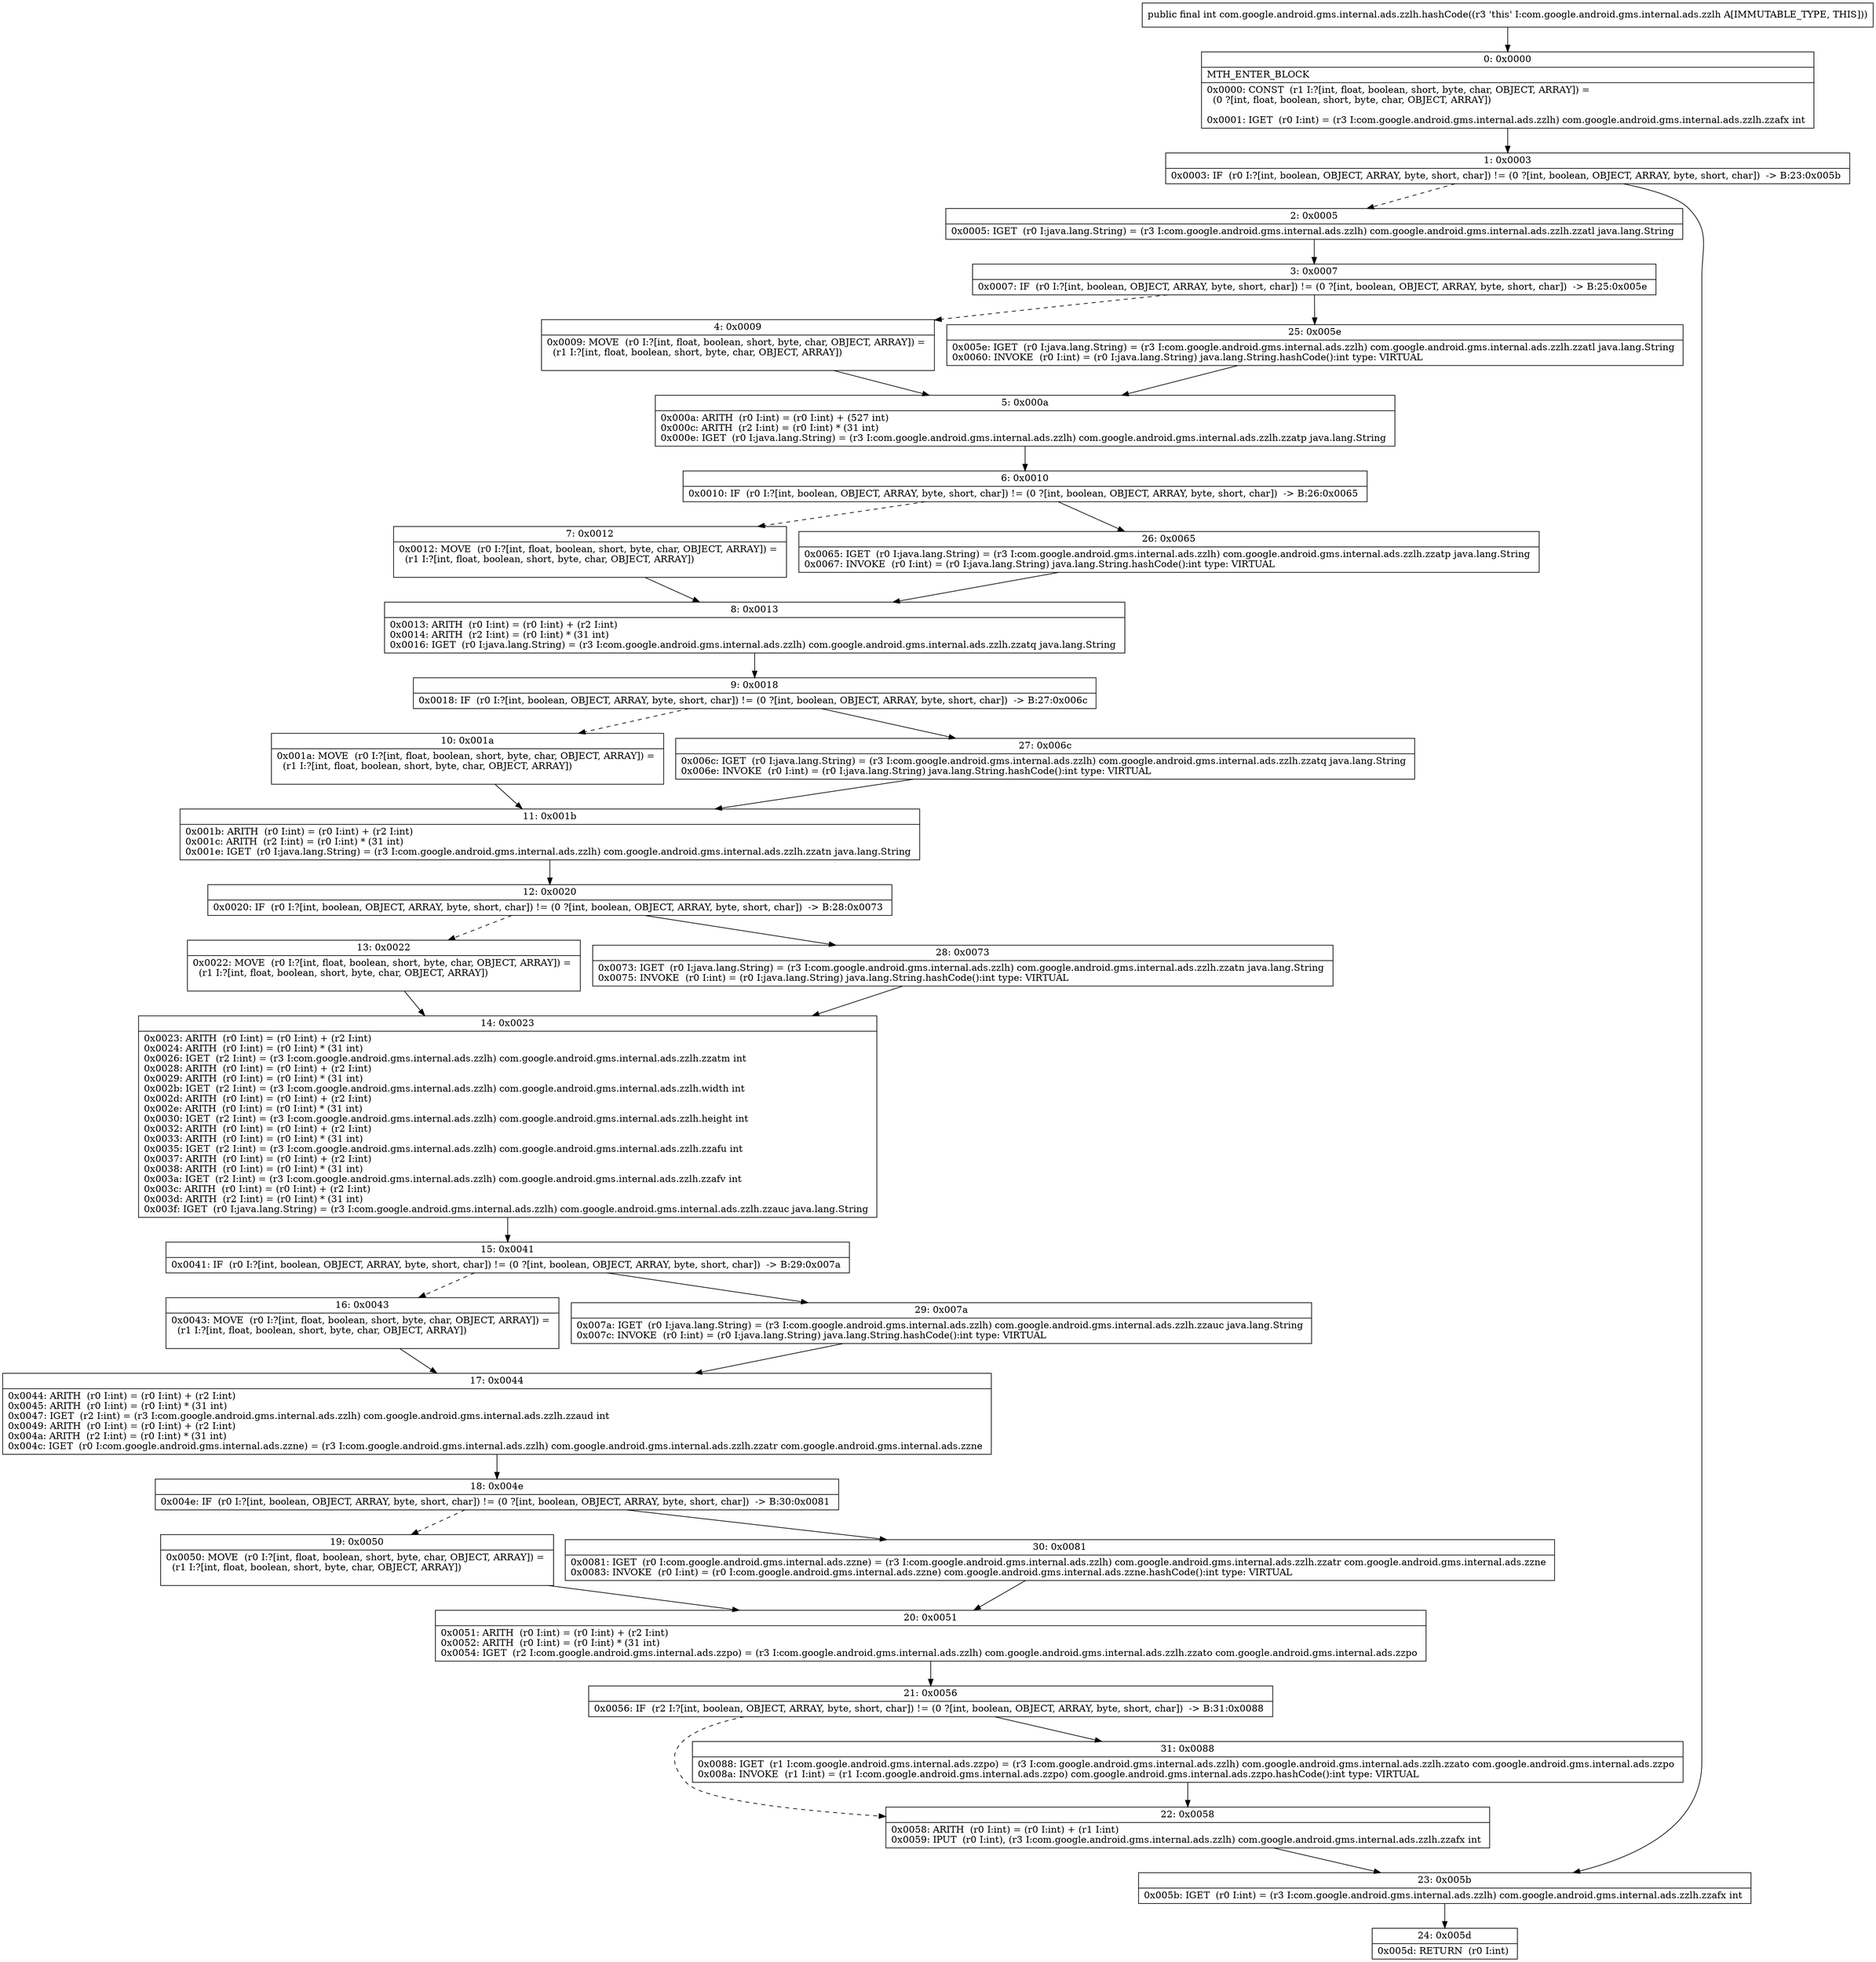 digraph "CFG forcom.google.android.gms.internal.ads.zzlh.hashCode()I" {
Node_0 [shape=record,label="{0\:\ 0x0000|MTH_ENTER_BLOCK\l|0x0000: CONST  (r1 I:?[int, float, boolean, short, byte, char, OBJECT, ARRAY]) = \l  (0 ?[int, float, boolean, short, byte, char, OBJECT, ARRAY])\l \l0x0001: IGET  (r0 I:int) = (r3 I:com.google.android.gms.internal.ads.zzlh) com.google.android.gms.internal.ads.zzlh.zzafx int \l}"];
Node_1 [shape=record,label="{1\:\ 0x0003|0x0003: IF  (r0 I:?[int, boolean, OBJECT, ARRAY, byte, short, char]) != (0 ?[int, boolean, OBJECT, ARRAY, byte, short, char])  \-\> B:23:0x005b \l}"];
Node_2 [shape=record,label="{2\:\ 0x0005|0x0005: IGET  (r0 I:java.lang.String) = (r3 I:com.google.android.gms.internal.ads.zzlh) com.google.android.gms.internal.ads.zzlh.zzatl java.lang.String \l}"];
Node_3 [shape=record,label="{3\:\ 0x0007|0x0007: IF  (r0 I:?[int, boolean, OBJECT, ARRAY, byte, short, char]) != (0 ?[int, boolean, OBJECT, ARRAY, byte, short, char])  \-\> B:25:0x005e \l}"];
Node_4 [shape=record,label="{4\:\ 0x0009|0x0009: MOVE  (r0 I:?[int, float, boolean, short, byte, char, OBJECT, ARRAY]) = \l  (r1 I:?[int, float, boolean, short, byte, char, OBJECT, ARRAY])\l \l}"];
Node_5 [shape=record,label="{5\:\ 0x000a|0x000a: ARITH  (r0 I:int) = (r0 I:int) + (527 int) \l0x000c: ARITH  (r2 I:int) = (r0 I:int) * (31 int) \l0x000e: IGET  (r0 I:java.lang.String) = (r3 I:com.google.android.gms.internal.ads.zzlh) com.google.android.gms.internal.ads.zzlh.zzatp java.lang.String \l}"];
Node_6 [shape=record,label="{6\:\ 0x0010|0x0010: IF  (r0 I:?[int, boolean, OBJECT, ARRAY, byte, short, char]) != (0 ?[int, boolean, OBJECT, ARRAY, byte, short, char])  \-\> B:26:0x0065 \l}"];
Node_7 [shape=record,label="{7\:\ 0x0012|0x0012: MOVE  (r0 I:?[int, float, boolean, short, byte, char, OBJECT, ARRAY]) = \l  (r1 I:?[int, float, boolean, short, byte, char, OBJECT, ARRAY])\l \l}"];
Node_8 [shape=record,label="{8\:\ 0x0013|0x0013: ARITH  (r0 I:int) = (r0 I:int) + (r2 I:int) \l0x0014: ARITH  (r2 I:int) = (r0 I:int) * (31 int) \l0x0016: IGET  (r0 I:java.lang.String) = (r3 I:com.google.android.gms.internal.ads.zzlh) com.google.android.gms.internal.ads.zzlh.zzatq java.lang.String \l}"];
Node_9 [shape=record,label="{9\:\ 0x0018|0x0018: IF  (r0 I:?[int, boolean, OBJECT, ARRAY, byte, short, char]) != (0 ?[int, boolean, OBJECT, ARRAY, byte, short, char])  \-\> B:27:0x006c \l}"];
Node_10 [shape=record,label="{10\:\ 0x001a|0x001a: MOVE  (r0 I:?[int, float, boolean, short, byte, char, OBJECT, ARRAY]) = \l  (r1 I:?[int, float, boolean, short, byte, char, OBJECT, ARRAY])\l \l}"];
Node_11 [shape=record,label="{11\:\ 0x001b|0x001b: ARITH  (r0 I:int) = (r0 I:int) + (r2 I:int) \l0x001c: ARITH  (r2 I:int) = (r0 I:int) * (31 int) \l0x001e: IGET  (r0 I:java.lang.String) = (r3 I:com.google.android.gms.internal.ads.zzlh) com.google.android.gms.internal.ads.zzlh.zzatn java.lang.String \l}"];
Node_12 [shape=record,label="{12\:\ 0x0020|0x0020: IF  (r0 I:?[int, boolean, OBJECT, ARRAY, byte, short, char]) != (0 ?[int, boolean, OBJECT, ARRAY, byte, short, char])  \-\> B:28:0x0073 \l}"];
Node_13 [shape=record,label="{13\:\ 0x0022|0x0022: MOVE  (r0 I:?[int, float, boolean, short, byte, char, OBJECT, ARRAY]) = \l  (r1 I:?[int, float, boolean, short, byte, char, OBJECT, ARRAY])\l \l}"];
Node_14 [shape=record,label="{14\:\ 0x0023|0x0023: ARITH  (r0 I:int) = (r0 I:int) + (r2 I:int) \l0x0024: ARITH  (r0 I:int) = (r0 I:int) * (31 int) \l0x0026: IGET  (r2 I:int) = (r3 I:com.google.android.gms.internal.ads.zzlh) com.google.android.gms.internal.ads.zzlh.zzatm int \l0x0028: ARITH  (r0 I:int) = (r0 I:int) + (r2 I:int) \l0x0029: ARITH  (r0 I:int) = (r0 I:int) * (31 int) \l0x002b: IGET  (r2 I:int) = (r3 I:com.google.android.gms.internal.ads.zzlh) com.google.android.gms.internal.ads.zzlh.width int \l0x002d: ARITH  (r0 I:int) = (r0 I:int) + (r2 I:int) \l0x002e: ARITH  (r0 I:int) = (r0 I:int) * (31 int) \l0x0030: IGET  (r2 I:int) = (r3 I:com.google.android.gms.internal.ads.zzlh) com.google.android.gms.internal.ads.zzlh.height int \l0x0032: ARITH  (r0 I:int) = (r0 I:int) + (r2 I:int) \l0x0033: ARITH  (r0 I:int) = (r0 I:int) * (31 int) \l0x0035: IGET  (r2 I:int) = (r3 I:com.google.android.gms.internal.ads.zzlh) com.google.android.gms.internal.ads.zzlh.zzafu int \l0x0037: ARITH  (r0 I:int) = (r0 I:int) + (r2 I:int) \l0x0038: ARITH  (r0 I:int) = (r0 I:int) * (31 int) \l0x003a: IGET  (r2 I:int) = (r3 I:com.google.android.gms.internal.ads.zzlh) com.google.android.gms.internal.ads.zzlh.zzafv int \l0x003c: ARITH  (r0 I:int) = (r0 I:int) + (r2 I:int) \l0x003d: ARITH  (r2 I:int) = (r0 I:int) * (31 int) \l0x003f: IGET  (r0 I:java.lang.String) = (r3 I:com.google.android.gms.internal.ads.zzlh) com.google.android.gms.internal.ads.zzlh.zzauc java.lang.String \l}"];
Node_15 [shape=record,label="{15\:\ 0x0041|0x0041: IF  (r0 I:?[int, boolean, OBJECT, ARRAY, byte, short, char]) != (0 ?[int, boolean, OBJECT, ARRAY, byte, short, char])  \-\> B:29:0x007a \l}"];
Node_16 [shape=record,label="{16\:\ 0x0043|0x0043: MOVE  (r0 I:?[int, float, boolean, short, byte, char, OBJECT, ARRAY]) = \l  (r1 I:?[int, float, boolean, short, byte, char, OBJECT, ARRAY])\l \l}"];
Node_17 [shape=record,label="{17\:\ 0x0044|0x0044: ARITH  (r0 I:int) = (r0 I:int) + (r2 I:int) \l0x0045: ARITH  (r0 I:int) = (r0 I:int) * (31 int) \l0x0047: IGET  (r2 I:int) = (r3 I:com.google.android.gms.internal.ads.zzlh) com.google.android.gms.internal.ads.zzlh.zzaud int \l0x0049: ARITH  (r0 I:int) = (r0 I:int) + (r2 I:int) \l0x004a: ARITH  (r2 I:int) = (r0 I:int) * (31 int) \l0x004c: IGET  (r0 I:com.google.android.gms.internal.ads.zzne) = (r3 I:com.google.android.gms.internal.ads.zzlh) com.google.android.gms.internal.ads.zzlh.zzatr com.google.android.gms.internal.ads.zzne \l}"];
Node_18 [shape=record,label="{18\:\ 0x004e|0x004e: IF  (r0 I:?[int, boolean, OBJECT, ARRAY, byte, short, char]) != (0 ?[int, boolean, OBJECT, ARRAY, byte, short, char])  \-\> B:30:0x0081 \l}"];
Node_19 [shape=record,label="{19\:\ 0x0050|0x0050: MOVE  (r0 I:?[int, float, boolean, short, byte, char, OBJECT, ARRAY]) = \l  (r1 I:?[int, float, boolean, short, byte, char, OBJECT, ARRAY])\l \l}"];
Node_20 [shape=record,label="{20\:\ 0x0051|0x0051: ARITH  (r0 I:int) = (r0 I:int) + (r2 I:int) \l0x0052: ARITH  (r0 I:int) = (r0 I:int) * (31 int) \l0x0054: IGET  (r2 I:com.google.android.gms.internal.ads.zzpo) = (r3 I:com.google.android.gms.internal.ads.zzlh) com.google.android.gms.internal.ads.zzlh.zzato com.google.android.gms.internal.ads.zzpo \l}"];
Node_21 [shape=record,label="{21\:\ 0x0056|0x0056: IF  (r2 I:?[int, boolean, OBJECT, ARRAY, byte, short, char]) != (0 ?[int, boolean, OBJECT, ARRAY, byte, short, char])  \-\> B:31:0x0088 \l}"];
Node_22 [shape=record,label="{22\:\ 0x0058|0x0058: ARITH  (r0 I:int) = (r0 I:int) + (r1 I:int) \l0x0059: IPUT  (r0 I:int), (r3 I:com.google.android.gms.internal.ads.zzlh) com.google.android.gms.internal.ads.zzlh.zzafx int \l}"];
Node_23 [shape=record,label="{23\:\ 0x005b|0x005b: IGET  (r0 I:int) = (r3 I:com.google.android.gms.internal.ads.zzlh) com.google.android.gms.internal.ads.zzlh.zzafx int \l}"];
Node_24 [shape=record,label="{24\:\ 0x005d|0x005d: RETURN  (r0 I:int) \l}"];
Node_25 [shape=record,label="{25\:\ 0x005e|0x005e: IGET  (r0 I:java.lang.String) = (r3 I:com.google.android.gms.internal.ads.zzlh) com.google.android.gms.internal.ads.zzlh.zzatl java.lang.String \l0x0060: INVOKE  (r0 I:int) = (r0 I:java.lang.String) java.lang.String.hashCode():int type: VIRTUAL \l}"];
Node_26 [shape=record,label="{26\:\ 0x0065|0x0065: IGET  (r0 I:java.lang.String) = (r3 I:com.google.android.gms.internal.ads.zzlh) com.google.android.gms.internal.ads.zzlh.zzatp java.lang.String \l0x0067: INVOKE  (r0 I:int) = (r0 I:java.lang.String) java.lang.String.hashCode():int type: VIRTUAL \l}"];
Node_27 [shape=record,label="{27\:\ 0x006c|0x006c: IGET  (r0 I:java.lang.String) = (r3 I:com.google.android.gms.internal.ads.zzlh) com.google.android.gms.internal.ads.zzlh.zzatq java.lang.String \l0x006e: INVOKE  (r0 I:int) = (r0 I:java.lang.String) java.lang.String.hashCode():int type: VIRTUAL \l}"];
Node_28 [shape=record,label="{28\:\ 0x0073|0x0073: IGET  (r0 I:java.lang.String) = (r3 I:com.google.android.gms.internal.ads.zzlh) com.google.android.gms.internal.ads.zzlh.zzatn java.lang.String \l0x0075: INVOKE  (r0 I:int) = (r0 I:java.lang.String) java.lang.String.hashCode():int type: VIRTUAL \l}"];
Node_29 [shape=record,label="{29\:\ 0x007a|0x007a: IGET  (r0 I:java.lang.String) = (r3 I:com.google.android.gms.internal.ads.zzlh) com.google.android.gms.internal.ads.zzlh.zzauc java.lang.String \l0x007c: INVOKE  (r0 I:int) = (r0 I:java.lang.String) java.lang.String.hashCode():int type: VIRTUAL \l}"];
Node_30 [shape=record,label="{30\:\ 0x0081|0x0081: IGET  (r0 I:com.google.android.gms.internal.ads.zzne) = (r3 I:com.google.android.gms.internal.ads.zzlh) com.google.android.gms.internal.ads.zzlh.zzatr com.google.android.gms.internal.ads.zzne \l0x0083: INVOKE  (r0 I:int) = (r0 I:com.google.android.gms.internal.ads.zzne) com.google.android.gms.internal.ads.zzne.hashCode():int type: VIRTUAL \l}"];
Node_31 [shape=record,label="{31\:\ 0x0088|0x0088: IGET  (r1 I:com.google.android.gms.internal.ads.zzpo) = (r3 I:com.google.android.gms.internal.ads.zzlh) com.google.android.gms.internal.ads.zzlh.zzato com.google.android.gms.internal.ads.zzpo \l0x008a: INVOKE  (r1 I:int) = (r1 I:com.google.android.gms.internal.ads.zzpo) com.google.android.gms.internal.ads.zzpo.hashCode():int type: VIRTUAL \l}"];
MethodNode[shape=record,label="{public final int com.google.android.gms.internal.ads.zzlh.hashCode((r3 'this' I:com.google.android.gms.internal.ads.zzlh A[IMMUTABLE_TYPE, THIS])) }"];
MethodNode -> Node_0;
Node_0 -> Node_1;
Node_1 -> Node_2[style=dashed];
Node_1 -> Node_23;
Node_2 -> Node_3;
Node_3 -> Node_4[style=dashed];
Node_3 -> Node_25;
Node_4 -> Node_5;
Node_5 -> Node_6;
Node_6 -> Node_7[style=dashed];
Node_6 -> Node_26;
Node_7 -> Node_8;
Node_8 -> Node_9;
Node_9 -> Node_10[style=dashed];
Node_9 -> Node_27;
Node_10 -> Node_11;
Node_11 -> Node_12;
Node_12 -> Node_13[style=dashed];
Node_12 -> Node_28;
Node_13 -> Node_14;
Node_14 -> Node_15;
Node_15 -> Node_16[style=dashed];
Node_15 -> Node_29;
Node_16 -> Node_17;
Node_17 -> Node_18;
Node_18 -> Node_19[style=dashed];
Node_18 -> Node_30;
Node_19 -> Node_20;
Node_20 -> Node_21;
Node_21 -> Node_22[style=dashed];
Node_21 -> Node_31;
Node_22 -> Node_23;
Node_23 -> Node_24;
Node_25 -> Node_5;
Node_26 -> Node_8;
Node_27 -> Node_11;
Node_28 -> Node_14;
Node_29 -> Node_17;
Node_30 -> Node_20;
Node_31 -> Node_22;
}


